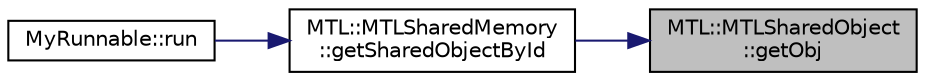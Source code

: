 digraph "MTL::MTLSharedObject::getObj"
{
 // LATEX_PDF_SIZE
  edge [fontname="Helvetica",fontsize="10",labelfontname="Helvetica",labelfontsize="10"];
  node [fontname="Helvetica",fontsize="10",shape=record];
  rankdir="RL";
  Node1 [label="MTL::MTLSharedObject\l::getObj",height=0.2,width=0.4,color="black", fillcolor="grey75", style="filled", fontcolor="black",tooltip="Lock the object and Get the object reference."];
  Node1 -> Node2 [dir="back",color="midnightblue",fontsize="10",style="solid",fontname="Helvetica"];
  Node2 [label="MTL::MTLSharedMemory\l::getSharedObjectById",height=0.2,width=0.4,color="black", fillcolor="white", style="filled",URL="$df/dea/classMTL_1_1MTLSharedMemory.html#a820ff759a0d545129a20973ba04d50a0",tooltip="Get a shared object from the shared memory."];
  Node2 -> Node3 [dir="back",color="midnightblue",fontsize="10",style="solid",fontname="Helvetica"];
  Node3 [label="MyRunnable::run",height=0.2,width=0.4,color="black", fillcolor="white", style="filled",URL="$d7/d1c/classMyRunnable.html#a332dc64635ef16c977a276f2f1d6af56",tooltip="Run the runnable."];
}
